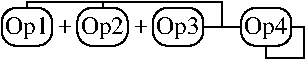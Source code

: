 #FIG 3.2
Landscape
Center
Metric
A4      
100.00
Single
-2
1200 2
6 2115 1575 2475 1845
2 4 0 1 0 7 50 -1 -1 0.000 0 0 7 0 0 5
	 2115 1575 2475 1575 2475 1845 2115 1845 2115 1575
4 0 0 50 -1 0 12 0.0000 4 165 315 2138 1762 Op1\001
-6
6 3195 1575 3555 1845
2 4 0 1 0 7 50 -1 -1 0.000 0 0 7 0 0 5
	 3195 1575 3555 1575 3555 1845 3195 1845 3195 1575
4 0 0 50 -1 0 12 0.0000 4 150 315 3218 1762 Op3\001
-6
6 3825 1575 4275 1935
2 4 0 1 0 7 50 -1 -1 0.000 0 0 7 0 0 5
	 3825 1575 4185 1575 4185 1845 3825 1845 3825 1575
2 1 0 1 0 7 50 -1 -1 0.000 0 0 -1 0 0 5
	 4185 1710 4275 1710 4275 1935 4005 1935 4005 1845
4 0 0 50 -1 0 12 0.0000 4 150 315 3847 1762 Op4\001
-6
2 4 0 1 0 7 50 -1 -1 0.000 0 0 7 0 0 5
	 2655 1575 3015 1575 3015 1845 2655 1845 2655 1575
2 1 0 1 0 7 50 -1 -1 0.000 0 0 -1 0 0 2
	 3825 1710 3555 1710
2 1 0 1 0 7 50 -1 -1 0.000 0 0 -1 0 0 4
	 3690 1710 3690 1530 2835 1530 2835 1575
2 1 0 1 0 7 50 -1 -1 0.000 0 0 -1 0 0 3
	 2835 1530 2295 1530 2295 1575
4 0 0 50 -1 0 12 0.0000 4 150 315 2678 1762 Op2\001
4 0 0 50 -1 0 12 0.0000 4 75 105 3060 1755 +\001
4 0 0 50 -1 0 12 0.0000 4 75 105 2520 1755 +\001
